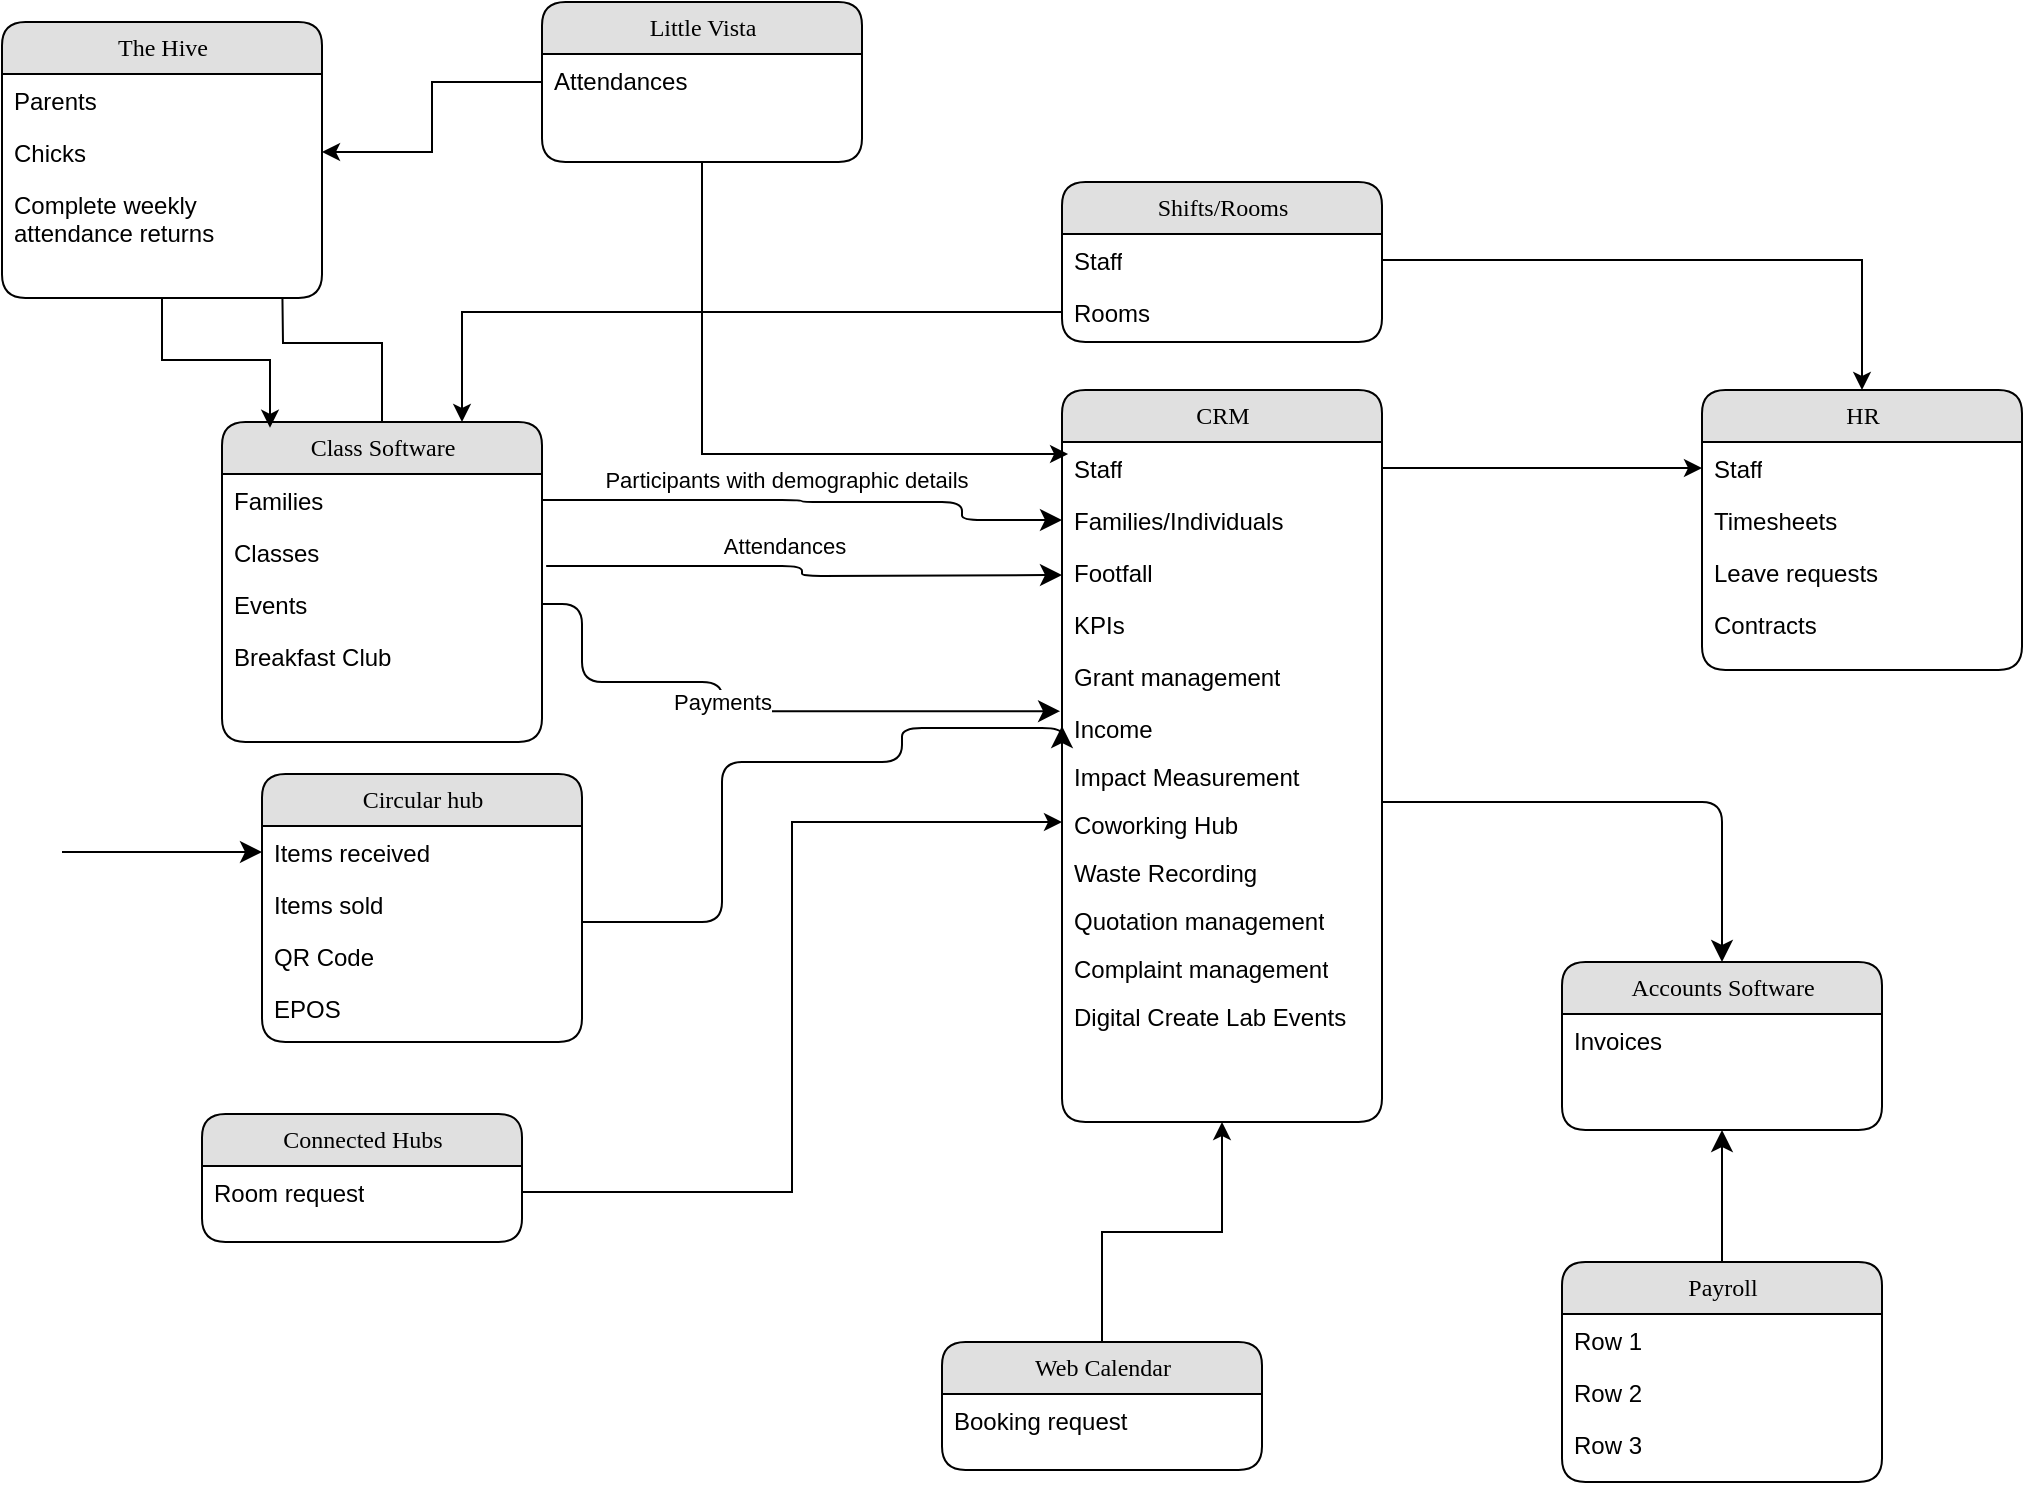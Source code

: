 <mxfile version="24.2.5" type="github">
  <diagram name="Page-1" id="5d7acffa-a066-3a61-03fe-96351882024d">
    <mxGraphModel dx="1434" dy="1588" grid="1" gridSize="10" guides="1" tooltips="1" connect="1" arrows="1" fold="1" page="1" pageScale="1" pageWidth="1100" pageHeight="850" background="#ffffff" math="0" shadow="0">
      <root>
        <mxCell id="0" />
        <mxCell id="1" parent="0" />
        <mxCell id="ErL-bR_JCzlSMhG34M6_-40" style="edgeStyle=orthogonalEdgeStyle;rounded=0;orthogonalLoop=1;jettySize=auto;html=1;" edge="1" parent="1" source="21ea969265ad0168-6">
          <mxGeometry relative="1" as="geometry">
            <mxPoint x="170" y="10" as="targetPoint" />
          </mxGeometry>
        </mxCell>
        <mxCell id="21ea969265ad0168-6" value="Class Software" style="swimlane;html=1;fontStyle=0;childLayout=stackLayout;horizontal=1;startSize=26;fillColor=#e0e0e0;horizontalStack=0;resizeParent=1;resizeLast=0;collapsible=1;marginBottom=0;swimlaneFillColor=#ffffff;align=center;rounded=1;shadow=0;comic=0;labelBackgroundColor=none;strokeWidth=1;fontFamily=Verdana;fontSize=12" parent="1" vertex="1">
          <mxGeometry x="140" y="90" width="160" height="160" as="geometry" />
        </mxCell>
        <mxCell id="21ea969265ad0168-7" value="Families" style="text;html=1;strokeColor=none;fillColor=none;spacingLeft=4;spacingRight=4;whiteSpace=wrap;overflow=hidden;rotatable=0;points=[[0,0.5],[1,0.5]];portConstraint=eastwest;" parent="21ea969265ad0168-6" vertex="1">
          <mxGeometry y="26" width="160" height="26" as="geometry" />
        </mxCell>
        <mxCell id="21ea969265ad0168-8" value="Classes" style="text;html=1;strokeColor=none;fillColor=none;spacingLeft=4;spacingRight=4;whiteSpace=wrap;overflow=hidden;rotatable=0;points=[[0,0.5],[1,0.5]];portConstraint=eastwest;" parent="21ea969265ad0168-6" vertex="1">
          <mxGeometry y="52" width="160" height="26" as="geometry" />
        </mxCell>
        <mxCell id="21ea969265ad0168-9" value="Events" style="text;html=1;strokeColor=none;fillColor=none;spacingLeft=4;spacingRight=4;whiteSpace=wrap;overflow=hidden;rotatable=0;points=[[0,0.5],[1,0.5]];portConstraint=eastwest;" parent="21ea969265ad0168-6" vertex="1">
          <mxGeometry y="78" width="160" height="26" as="geometry" />
        </mxCell>
        <mxCell id="ErL-bR_JCzlSMhG34M6_-34" value="Breakfast Club" style="text;html=1;strokeColor=none;fillColor=none;spacingLeft=4;spacingRight=4;whiteSpace=wrap;overflow=hidden;rotatable=0;points=[[0,0.5],[1,0.5]];portConstraint=eastwest;" vertex="1" parent="21ea969265ad0168-6">
          <mxGeometry y="104" width="160" height="26" as="geometry" />
        </mxCell>
        <mxCell id="21ea969265ad0168-10" value="CRM" style="swimlane;html=1;fontStyle=0;childLayout=stackLayout;horizontal=1;startSize=26;fillColor=#e0e0e0;horizontalStack=0;resizeParent=1;resizeLast=0;collapsible=1;marginBottom=0;swimlaneFillColor=#ffffff;align=center;rounded=1;shadow=0;comic=0;labelBackgroundColor=none;strokeWidth=1;fontFamily=Verdana;fontSize=12" parent="1" vertex="1">
          <mxGeometry x="560" y="74" width="160" height="366" as="geometry" />
        </mxCell>
        <mxCell id="ErL-bR_JCzlSMhG34M6_-11" value="Staff" style="text;html=1;strokeColor=none;fillColor=none;spacingLeft=4;spacingRight=4;whiteSpace=wrap;overflow=hidden;rotatable=0;points=[[0,0.5],[1,0.5]];portConstraint=eastwest;" vertex="1" parent="21ea969265ad0168-10">
          <mxGeometry y="26" width="160" height="26" as="geometry" />
        </mxCell>
        <mxCell id="21ea969265ad0168-11" value="Families/Individuals" style="text;html=1;strokeColor=none;fillColor=none;spacingLeft=4;spacingRight=4;whiteSpace=wrap;overflow=hidden;rotatable=0;points=[[0,0.5],[1,0.5]];portConstraint=eastwest;" parent="21ea969265ad0168-10" vertex="1">
          <mxGeometry y="52" width="160" height="26" as="geometry" />
        </mxCell>
        <mxCell id="21ea969265ad0168-12" value="Footfall" style="text;html=1;strokeColor=none;fillColor=none;spacingLeft=4;spacingRight=4;whiteSpace=wrap;overflow=hidden;rotatable=0;points=[[0,0.5],[1,0.5]];portConstraint=eastwest;" parent="21ea969265ad0168-10" vertex="1">
          <mxGeometry y="78" width="160" height="26" as="geometry" />
        </mxCell>
        <mxCell id="21ea969265ad0168-52" value="KPIs" style="text;html=1;strokeColor=none;fillColor=none;spacingLeft=4;spacingRight=4;whiteSpace=wrap;overflow=hidden;rotatable=0;points=[[0,0.5],[1,0.5]];portConstraint=eastwest;" parent="21ea969265ad0168-10" vertex="1">
          <mxGeometry y="104" width="160" height="26" as="geometry" />
        </mxCell>
        <mxCell id="ErL-bR_JCzlSMhG34M6_-6" value="Grant management" style="text;html=1;strokeColor=none;fillColor=none;spacingLeft=4;spacingRight=4;whiteSpace=wrap;overflow=hidden;rotatable=0;points=[[0,0.5],[1,0.5]];portConstraint=eastwest;" vertex="1" parent="21ea969265ad0168-10">
          <mxGeometry y="130" width="160" height="26" as="geometry" />
        </mxCell>
        <mxCell id="ErL-bR_JCzlSMhG34M6_-10" value="Income" style="text;html=1;strokeColor=none;fillColor=none;spacingLeft=4;spacingRight=4;whiteSpace=wrap;overflow=hidden;rotatable=0;points=[[0,0.5],[1,0.5]];portConstraint=eastwest;" vertex="1" parent="21ea969265ad0168-10">
          <mxGeometry y="156" width="160" height="24" as="geometry" />
        </mxCell>
        <mxCell id="ErL-bR_JCzlSMhG34M6_-22" value="Impact Measurement" style="text;html=1;strokeColor=none;fillColor=none;spacingLeft=4;spacingRight=4;whiteSpace=wrap;overflow=hidden;rotatable=0;points=[[0,0.5],[1,0.5]];portConstraint=eastwest;" vertex="1" parent="21ea969265ad0168-10">
          <mxGeometry y="180" width="160" height="24" as="geometry" />
        </mxCell>
        <mxCell id="ErL-bR_JCzlSMhG34M6_-32" value="Coworking Hub" style="text;html=1;strokeColor=none;fillColor=none;spacingLeft=4;spacingRight=4;whiteSpace=wrap;overflow=hidden;rotatable=0;points=[[0,0.5],[1,0.5]];portConstraint=eastwest;" vertex="1" parent="21ea969265ad0168-10">
          <mxGeometry y="204" width="160" height="24" as="geometry" />
        </mxCell>
        <mxCell id="ErL-bR_JCzlSMhG34M6_-35" value="Waste Recording" style="text;html=1;strokeColor=none;fillColor=none;spacingLeft=4;spacingRight=4;whiteSpace=wrap;overflow=hidden;rotatable=0;points=[[0,0.5],[1,0.5]];portConstraint=eastwest;" vertex="1" parent="21ea969265ad0168-10">
          <mxGeometry y="228" width="160" height="24" as="geometry" />
        </mxCell>
        <mxCell id="ErL-bR_JCzlSMhG34M6_-44" value="Quotation management" style="text;html=1;strokeColor=none;fillColor=none;spacingLeft=4;spacingRight=4;whiteSpace=wrap;overflow=hidden;rotatable=0;points=[[0,0.5],[1,0.5]];portConstraint=eastwest;" vertex="1" parent="21ea969265ad0168-10">
          <mxGeometry y="252" width="160" height="24" as="geometry" />
        </mxCell>
        <mxCell id="ErL-bR_JCzlSMhG34M6_-48" value="Complaint management" style="text;html=1;strokeColor=none;fillColor=none;spacingLeft=4;spacingRight=4;whiteSpace=wrap;overflow=hidden;rotatable=0;points=[[0,0.5],[1,0.5]];portConstraint=eastwest;" vertex="1" parent="21ea969265ad0168-10">
          <mxGeometry y="276" width="160" height="24" as="geometry" />
        </mxCell>
        <mxCell id="ErL-bR_JCzlSMhG34M6_-49" value="Digital Create Lab Events" style="text;html=1;strokeColor=none;fillColor=none;spacingLeft=4;spacingRight=4;whiteSpace=wrap;overflow=hidden;rotatable=0;points=[[0,0.5],[1,0.5]];portConstraint=eastwest;" vertex="1" parent="21ea969265ad0168-10">
          <mxGeometry y="300" width="160" height="24" as="geometry" />
        </mxCell>
        <mxCell id="21ea969265ad0168-14" value="Circular hub" style="swimlane;html=1;fontStyle=0;childLayout=stackLayout;horizontal=1;startSize=26;fillColor=#e0e0e0;horizontalStack=0;resizeParent=1;resizeLast=0;collapsible=1;marginBottom=0;swimlaneFillColor=#ffffff;align=center;rounded=1;shadow=0;comic=0;labelBackgroundColor=none;strokeWidth=1;fontFamily=Verdana;fontSize=12" parent="1" vertex="1">
          <mxGeometry x="160" y="266" width="160" height="134" as="geometry" />
        </mxCell>
        <mxCell id="21ea969265ad0168-15" value="Items received" style="text;html=1;strokeColor=none;fillColor=none;spacingLeft=4;spacingRight=4;whiteSpace=wrap;overflow=hidden;rotatable=0;points=[[0,0.5],[1,0.5]];portConstraint=eastwest;" parent="21ea969265ad0168-14" vertex="1">
          <mxGeometry y="26" width="160" height="26" as="geometry" />
        </mxCell>
        <mxCell id="21ea969265ad0168-16" value="Items sold" style="text;html=1;strokeColor=none;fillColor=none;spacingLeft=4;spacingRight=4;whiteSpace=wrap;overflow=hidden;rotatable=0;points=[[0,0.5],[1,0.5]];portConstraint=eastwest;" parent="21ea969265ad0168-14" vertex="1">
          <mxGeometry y="52" width="160" height="26" as="geometry" />
        </mxCell>
        <mxCell id="ErL-bR_JCzlSMhG34M6_-7" value="QR Code" style="text;html=1;strokeColor=none;fillColor=none;spacingLeft=4;spacingRight=4;whiteSpace=wrap;overflow=hidden;rotatable=0;points=[[0,0.5],[1,0.5]];portConstraint=eastwest;" vertex="1" parent="21ea969265ad0168-14">
          <mxGeometry y="78" width="160" height="26" as="geometry" />
        </mxCell>
        <mxCell id="ErL-bR_JCzlSMhG34M6_-9" value="EPOS" style="text;html=1;strokeColor=none;fillColor=none;spacingLeft=4;spacingRight=4;whiteSpace=wrap;overflow=hidden;rotatable=0;points=[[0,0.5],[1,0.5]];portConstraint=eastwest;" vertex="1" parent="21ea969265ad0168-14">
          <mxGeometry y="104" width="160" height="26" as="geometry" />
        </mxCell>
        <mxCell id="21ea969265ad0168-18" value="HR" style="swimlane;html=1;fontStyle=0;childLayout=stackLayout;horizontal=1;startSize=26;fillColor=#e0e0e0;horizontalStack=0;resizeParent=1;resizeLast=0;collapsible=1;marginBottom=0;swimlaneFillColor=#ffffff;align=center;rounded=1;shadow=0;comic=0;labelBackgroundColor=none;strokeWidth=1;fontFamily=Verdana;fontSize=12" parent="1" vertex="1">
          <mxGeometry x="880" y="74" width="160" height="140" as="geometry" />
        </mxCell>
        <mxCell id="21ea969265ad0168-19" value="Staff" style="text;html=1;strokeColor=none;fillColor=none;spacingLeft=4;spacingRight=4;whiteSpace=wrap;overflow=hidden;rotatable=0;points=[[0,0.5],[1,0.5]];portConstraint=eastwest;" parent="21ea969265ad0168-18" vertex="1">
          <mxGeometry y="26" width="160" height="26" as="geometry" />
        </mxCell>
        <mxCell id="21ea969265ad0168-20" value="Timesheets" style="text;html=1;strokeColor=none;fillColor=none;spacingLeft=4;spacingRight=4;whiteSpace=wrap;overflow=hidden;rotatable=0;points=[[0,0.5],[1,0.5]];portConstraint=eastwest;" parent="21ea969265ad0168-18" vertex="1">
          <mxGeometry y="52" width="160" height="26" as="geometry" />
        </mxCell>
        <mxCell id="21ea969265ad0168-51" value="Leave requests" style="text;html=1;strokeColor=none;fillColor=none;spacingLeft=4;spacingRight=4;whiteSpace=wrap;overflow=hidden;rotatable=0;points=[[0,0.5],[1,0.5]];portConstraint=eastwest;" parent="21ea969265ad0168-18" vertex="1">
          <mxGeometry y="78" width="160" height="26" as="geometry" />
        </mxCell>
        <mxCell id="21ea969265ad0168-21" value="Contracts" style="text;html=1;strokeColor=none;fillColor=none;spacingLeft=4;spacingRight=4;whiteSpace=wrap;overflow=hidden;rotatable=0;points=[[0,0.5],[1,0.5]];portConstraint=eastwest;" parent="21ea969265ad0168-18" vertex="1">
          <mxGeometry y="104" width="160" height="26" as="geometry" />
        </mxCell>
        <mxCell id="21ea969265ad0168-22" value="Accounts Software" style="swimlane;html=1;fontStyle=0;childLayout=stackLayout;horizontal=1;startSize=26;fillColor=#e0e0e0;horizontalStack=0;resizeParent=1;resizeLast=0;collapsible=1;marginBottom=0;swimlaneFillColor=#ffffff;align=center;rounded=1;shadow=0;comic=0;labelBackgroundColor=none;strokeWidth=1;fontFamily=Verdana;fontSize=12" parent="1" vertex="1">
          <mxGeometry x="810" y="360" width="160" height="84" as="geometry" />
        </mxCell>
        <mxCell id="21ea969265ad0168-23" value="Invoices" style="text;html=1;strokeColor=none;fillColor=none;spacingLeft=4;spacingRight=4;whiteSpace=wrap;overflow=hidden;rotatable=0;points=[[0,0.5],[1,0.5]];portConstraint=eastwest;" parent="21ea969265ad0168-22" vertex="1">
          <mxGeometry y="26" width="160" height="26" as="geometry" />
        </mxCell>
        <mxCell id="21ea969265ad0168-26" value="Payroll" style="swimlane;html=1;fontStyle=0;childLayout=stackLayout;horizontal=1;startSize=26;fillColor=#e0e0e0;horizontalStack=0;resizeParent=1;resizeLast=0;collapsible=1;marginBottom=0;swimlaneFillColor=#ffffff;align=center;rounded=1;shadow=0;comic=0;labelBackgroundColor=none;strokeWidth=1;fontFamily=Verdana;fontSize=12" parent="1" vertex="1">
          <mxGeometry x="810" y="510" width="160" height="110" as="geometry" />
        </mxCell>
        <mxCell id="21ea969265ad0168-27" value="Row 1" style="text;html=1;strokeColor=none;fillColor=none;spacingLeft=4;spacingRight=4;whiteSpace=wrap;overflow=hidden;rotatable=0;points=[[0,0.5],[1,0.5]];portConstraint=eastwest;" parent="21ea969265ad0168-26" vertex="1">
          <mxGeometry y="26" width="160" height="26" as="geometry" />
        </mxCell>
        <mxCell id="21ea969265ad0168-28" value="Row 2" style="text;html=1;strokeColor=none;fillColor=none;spacingLeft=4;spacingRight=4;whiteSpace=wrap;overflow=hidden;rotatable=0;points=[[0,0.5],[1,0.5]];portConstraint=eastwest;" parent="21ea969265ad0168-26" vertex="1">
          <mxGeometry y="52" width="160" height="26" as="geometry" />
        </mxCell>
        <mxCell id="21ea969265ad0168-29" value="Row 3" style="text;html=1;strokeColor=none;fillColor=none;spacingLeft=4;spacingRight=4;whiteSpace=wrap;overflow=hidden;rotatable=0;points=[[0,0.5],[1,0.5]];portConstraint=eastwest;" parent="21ea969265ad0168-26" vertex="1">
          <mxGeometry y="78" width="160" height="26" as="geometry" />
        </mxCell>
        <mxCell id="21ea969265ad0168-32" style="edgeStyle=none;html=1;labelBackgroundColor=none;startFill=0;startSize=8;endFill=1;endSize=8;fontFamily=Verdana;fontSize=12;entryX=0;entryY=0.5;entryDx=0;entryDy=0;" parent="1" target="21ea969265ad0168-15" edge="1">
          <mxGeometry relative="1" as="geometry">
            <mxPoint x="60" y="305" as="sourcePoint" />
          </mxGeometry>
        </mxCell>
        <mxCell id="21ea969265ad0168-35" style="edgeStyle=orthogonalEdgeStyle;html=1;labelBackgroundColor=none;startFill=0;startSize=8;endFill=1;endSize=8;fontFamily=Verdana;fontSize=12;entryX=0;entryY=0.5;entryDx=0;entryDy=0;" parent="1" source="21ea969265ad0168-14" target="ErL-bR_JCzlSMhG34M6_-10" edge="1">
          <mxGeometry relative="1" as="geometry">
            <Array as="points">
              <mxPoint x="390" y="340" />
              <mxPoint x="390" y="260" />
              <mxPoint x="480" y="260" />
              <mxPoint x="480" y="243" />
            </Array>
            <mxPoint x="480" y="270" as="targetPoint" />
          </mxGeometry>
        </mxCell>
        <mxCell id="21ea969265ad0168-37" style="edgeStyle=orthogonalEdgeStyle;html=1;labelBackgroundColor=none;startFill=0;startSize=8;endFill=1;endSize=8;fontFamily=Verdana;fontSize=12;" parent="1" source="21ea969265ad0168-26" target="21ea969265ad0168-22" edge="1">
          <mxGeometry relative="1" as="geometry" />
        </mxCell>
        <mxCell id="21ea969265ad0168-38" style="edgeStyle=orthogonalEdgeStyle;html=1;labelBackgroundColor=none;startFill=0;startSize=8;endFill=1;endSize=8;fontFamily=Verdana;fontSize=12;" parent="1" source="21ea969265ad0168-10" target="21ea969265ad0168-22" edge="1">
          <mxGeometry relative="1" as="geometry">
            <Array as="points">
              <mxPoint x="890" y="280" />
            </Array>
          </mxGeometry>
        </mxCell>
        <mxCell id="21ea969265ad0168-39" style="edgeStyle=orthogonalEdgeStyle;html=1;labelBackgroundColor=none;startFill=0;startSize=8;endFill=1;endSize=8;fontFamily=Verdana;fontSize=12;exitX=1;exitY=0.5;exitDx=0;exitDy=0;entryX=0;entryY=0.5;entryDx=0;entryDy=0;" parent="1" source="21ea969265ad0168-7" target="21ea969265ad0168-11" edge="1">
          <mxGeometry relative="1" as="geometry">
            <Array as="points">
              <mxPoint x="430" y="129" />
              <mxPoint x="430" y="130" />
              <mxPoint x="510" y="130" />
              <mxPoint x="510" y="139" />
            </Array>
            <mxPoint x="320" y="120" as="sourcePoint" />
            <mxPoint x="480" y="140" as="targetPoint" />
          </mxGeometry>
        </mxCell>
        <mxCell id="ErL-bR_JCzlSMhG34M6_-1" value="Participants with demographic details" style="edgeLabel;html=1;align=center;verticalAlign=middle;resizable=0;points=[];" vertex="1" connectable="0" parent="21ea969265ad0168-39">
          <mxGeometry x="-0.192" relative="1" as="geometry">
            <mxPoint x="13" y="-10" as="offset" />
          </mxGeometry>
        </mxCell>
        <mxCell id="21ea969265ad0168-41" style="edgeStyle=orthogonalEdgeStyle;html=1;exitX=1;exitY=0.5;labelBackgroundColor=none;startFill=0;startSize=8;endFill=1;endSize=8;fontFamily=Verdana;fontSize=12;exitDx=0;exitDy=0;entryX=-0.006;entryY=0.192;entryDx=0;entryDy=0;entryPerimeter=0;" parent="1" source="21ea969265ad0168-9" target="ErL-bR_JCzlSMhG34M6_-10" edge="1">
          <mxGeometry relative="1" as="geometry">
            <mxPoint x="-50" y="587.5" as="sourcePoint" />
            <mxPoint x="190" y="662.5" as="targetPoint" />
            <Array as="points">
              <mxPoint x="320" y="220" />
              <mxPoint x="390" y="220" />
              <mxPoint x="390" y="235" />
            </Array>
          </mxGeometry>
        </mxCell>
        <mxCell id="ErL-bR_JCzlSMhG34M6_-5" value="Payments" style="edgeLabel;html=1;align=center;verticalAlign=middle;resizable=0;points=[];" vertex="1" connectable="0" parent="21ea969265ad0168-41">
          <mxGeometry x="-0.111" relative="1" as="geometry">
            <mxPoint as="offset" />
          </mxGeometry>
        </mxCell>
        <mxCell id="ErL-bR_JCzlSMhG34M6_-2" style="edgeStyle=orthogonalEdgeStyle;html=1;entryX=0;entryY=0.5;labelBackgroundColor=none;startFill=0;startSize=8;endFill=1;endSize=8;fontFamily=Verdana;fontSize=12;exitX=1.013;exitY=0.769;exitDx=0;exitDy=0;exitPerimeter=0;" edge="1" parent="1" source="21ea969265ad0168-8">
          <mxGeometry relative="1" as="geometry">
            <Array as="points" />
            <mxPoint x="320" y="166.5" as="sourcePoint" />
            <mxPoint x="560" y="166.5" as="targetPoint" />
          </mxGeometry>
        </mxCell>
        <mxCell id="ErL-bR_JCzlSMhG34M6_-3" value="Attendances" style="edgeLabel;html=1;align=center;verticalAlign=middle;resizable=0;points=[];" vertex="1" connectable="0" parent="ErL-bR_JCzlSMhG34M6_-2">
          <mxGeometry x="-0.192" relative="1" as="geometry">
            <mxPoint x="13" y="-10" as="offset" />
          </mxGeometry>
        </mxCell>
        <mxCell id="ErL-bR_JCzlSMhG34M6_-13" style="edgeStyle=orthogonalEdgeStyle;rounded=0;orthogonalLoop=1;jettySize=auto;html=1;entryX=0;entryY=0.5;entryDx=0;entryDy=0;" edge="1" parent="1" source="ErL-bR_JCzlSMhG34M6_-11" target="21ea969265ad0168-19">
          <mxGeometry relative="1" as="geometry" />
        </mxCell>
        <mxCell id="ErL-bR_JCzlSMhG34M6_-14" value="Shifts/Rooms" style="swimlane;html=1;fontStyle=0;childLayout=stackLayout;horizontal=1;startSize=26;fillColor=#e0e0e0;horizontalStack=0;resizeParent=1;resizeLast=0;collapsible=1;marginBottom=0;swimlaneFillColor=#ffffff;align=center;rounded=1;shadow=0;comic=0;labelBackgroundColor=none;strokeWidth=1;fontFamily=Verdana;fontSize=12" vertex="1" parent="1">
          <mxGeometry x="560" y="-30" width="160" height="80" as="geometry" />
        </mxCell>
        <mxCell id="ErL-bR_JCzlSMhG34M6_-15" value="Staff" style="text;html=1;strokeColor=none;fillColor=none;spacingLeft=4;spacingRight=4;whiteSpace=wrap;overflow=hidden;rotatable=0;points=[[0,0.5],[1,0.5]];portConstraint=eastwest;" vertex="1" parent="ErL-bR_JCzlSMhG34M6_-14">
          <mxGeometry y="26" width="160" height="26" as="geometry" />
        </mxCell>
        <mxCell id="ErL-bR_JCzlSMhG34M6_-16" value="Rooms" style="text;html=1;strokeColor=none;fillColor=none;spacingLeft=4;spacingRight=4;whiteSpace=wrap;overflow=hidden;rotatable=0;points=[[0,0.5],[1,0.5]];portConstraint=eastwest;" vertex="1" parent="ErL-bR_JCzlSMhG34M6_-14">
          <mxGeometry y="52" width="160" height="26" as="geometry" />
        </mxCell>
        <mxCell id="ErL-bR_JCzlSMhG34M6_-20" style="edgeStyle=orthogonalEdgeStyle;rounded=0;orthogonalLoop=1;jettySize=auto;html=1;exitX=0;exitY=0.5;exitDx=0;exitDy=0;entryX=0.75;entryY=0;entryDx=0;entryDy=0;" edge="1" parent="1" source="ErL-bR_JCzlSMhG34M6_-16" target="21ea969265ad0168-6">
          <mxGeometry relative="1" as="geometry" />
        </mxCell>
        <mxCell id="ErL-bR_JCzlSMhG34M6_-21" style="edgeStyle=orthogonalEdgeStyle;rounded=0;orthogonalLoop=1;jettySize=auto;html=1;exitX=1;exitY=0.5;exitDx=0;exitDy=0;" edge="1" parent="1" source="ErL-bR_JCzlSMhG34M6_-15" target="21ea969265ad0168-18">
          <mxGeometry relative="1" as="geometry" />
        </mxCell>
        <mxCell id="ErL-bR_JCzlSMhG34M6_-23" value="The Hive" style="swimlane;html=1;fontStyle=0;childLayout=stackLayout;horizontal=1;startSize=26;fillColor=#e0e0e0;horizontalStack=0;resizeParent=1;resizeLast=0;collapsible=1;marginBottom=0;swimlaneFillColor=#ffffff;align=center;rounded=1;shadow=0;comic=0;labelBackgroundColor=none;strokeWidth=1;fontFamily=Verdana;fontSize=12" vertex="1" parent="1">
          <mxGeometry x="30" y="-110" width="160" height="138" as="geometry" />
        </mxCell>
        <mxCell id="ErL-bR_JCzlSMhG34M6_-24" value="Parents" style="text;html=1;strokeColor=none;fillColor=none;spacingLeft=4;spacingRight=4;whiteSpace=wrap;overflow=hidden;rotatable=0;points=[[0,0.5],[1,0.5]];portConstraint=eastwest;" vertex="1" parent="ErL-bR_JCzlSMhG34M6_-23">
          <mxGeometry y="26" width="160" height="26" as="geometry" />
        </mxCell>
        <mxCell id="ErL-bR_JCzlSMhG34M6_-25" value="Chicks" style="text;html=1;strokeColor=none;fillColor=none;spacingLeft=4;spacingRight=4;whiteSpace=wrap;overflow=hidden;rotatable=0;points=[[0,0.5],[1,0.5]];portConstraint=eastwest;" vertex="1" parent="ErL-bR_JCzlSMhG34M6_-23">
          <mxGeometry y="52" width="160" height="26" as="geometry" />
        </mxCell>
        <mxCell id="ErL-bR_JCzlSMhG34M6_-37" value="Complete weekly attendance returns" style="text;html=1;strokeColor=none;fillColor=none;spacingLeft=4;spacingRight=4;whiteSpace=wrap;overflow=hidden;rotatable=0;points=[[0,0.5],[1,0.5]];portConstraint=eastwest;" vertex="1" parent="ErL-bR_JCzlSMhG34M6_-23">
          <mxGeometry y="78" width="160" height="34" as="geometry" />
        </mxCell>
        <mxCell id="ErL-bR_JCzlSMhG34M6_-26" style="edgeStyle=orthogonalEdgeStyle;rounded=0;orthogonalLoop=1;jettySize=auto;html=1;entryX=0.15;entryY=0.018;entryDx=0;entryDy=0;entryPerimeter=0;" edge="1" parent="1" source="ErL-bR_JCzlSMhG34M6_-23" target="21ea969265ad0168-6">
          <mxGeometry relative="1" as="geometry" />
        </mxCell>
        <mxCell id="ErL-bR_JCzlSMhG34M6_-27" value="Connected Hubs" style="swimlane;html=1;fontStyle=0;childLayout=stackLayout;horizontal=1;startSize=26;fillColor=#e0e0e0;horizontalStack=0;resizeParent=1;resizeLast=0;collapsible=1;marginBottom=0;swimlaneFillColor=#ffffff;align=center;rounded=1;shadow=0;comic=0;labelBackgroundColor=none;strokeWidth=1;fontFamily=Verdana;fontSize=12" vertex="1" parent="1">
          <mxGeometry x="130" y="436" width="160" height="64" as="geometry" />
        </mxCell>
        <mxCell id="ErL-bR_JCzlSMhG34M6_-28" value="Room request" style="text;html=1;strokeColor=none;fillColor=none;spacingLeft=4;spacingRight=4;whiteSpace=wrap;overflow=hidden;rotatable=0;points=[[0,0.5],[1,0.5]];portConstraint=eastwest;" vertex="1" parent="ErL-bR_JCzlSMhG34M6_-27">
          <mxGeometry y="26" width="160" height="26" as="geometry" />
        </mxCell>
        <mxCell id="ErL-bR_JCzlSMhG34M6_-33" style="edgeStyle=orthogonalEdgeStyle;rounded=0;orthogonalLoop=1;jettySize=auto;html=1;entryX=0;entryY=0.5;entryDx=0;entryDy=0;" edge="1" parent="1" source="ErL-bR_JCzlSMhG34M6_-28" target="ErL-bR_JCzlSMhG34M6_-32">
          <mxGeometry relative="1" as="geometry" />
        </mxCell>
        <mxCell id="ErL-bR_JCzlSMhG34M6_-41" style="edgeStyle=orthogonalEdgeStyle;rounded=0;orthogonalLoop=1;jettySize=auto;html=1;entryX=1;entryY=0.5;entryDx=0;entryDy=0;" edge="1" parent="1" source="ErL-bR_JCzlSMhG34M6_-36" target="ErL-bR_JCzlSMhG34M6_-25">
          <mxGeometry relative="1" as="geometry" />
        </mxCell>
        <mxCell id="ErL-bR_JCzlSMhG34M6_-36" value="Little Vista" style="swimlane;html=1;fontStyle=0;childLayout=stackLayout;horizontal=1;startSize=26;fillColor=#e0e0e0;horizontalStack=0;resizeParent=1;resizeLast=0;collapsible=1;marginBottom=0;swimlaneFillColor=#ffffff;align=center;rounded=1;shadow=0;comic=0;labelBackgroundColor=none;strokeWidth=1;fontFamily=Verdana;fontSize=12" vertex="1" parent="1">
          <mxGeometry x="300" y="-120" width="160" height="80" as="geometry" />
        </mxCell>
        <mxCell id="ErL-bR_JCzlSMhG34M6_-43" value="Attendances" style="text;html=1;strokeColor=none;fillColor=none;spacingLeft=4;spacingRight=4;whiteSpace=wrap;overflow=hidden;rotatable=0;points=[[0,0.5],[1,0.5]];portConstraint=eastwest;" vertex="1" parent="ErL-bR_JCzlSMhG34M6_-36">
          <mxGeometry y="26" width="160" height="26" as="geometry" />
        </mxCell>
        <mxCell id="ErL-bR_JCzlSMhG34M6_-42" style="edgeStyle=orthogonalEdgeStyle;rounded=0;orthogonalLoop=1;jettySize=auto;html=1;entryX=0.019;entryY=0.231;entryDx=0;entryDy=0;entryPerimeter=0;" edge="1" parent="1" source="ErL-bR_JCzlSMhG34M6_-36" target="ErL-bR_JCzlSMhG34M6_-11">
          <mxGeometry relative="1" as="geometry" />
        </mxCell>
        <mxCell id="ErL-bR_JCzlSMhG34M6_-45" value="Web Calendar" style="swimlane;html=1;fontStyle=0;childLayout=stackLayout;horizontal=1;startSize=26;fillColor=#e0e0e0;horizontalStack=0;resizeParent=1;resizeLast=0;collapsible=1;marginBottom=0;swimlaneFillColor=#ffffff;align=center;rounded=1;shadow=0;comic=0;labelBackgroundColor=none;strokeWidth=1;fontFamily=Verdana;fontSize=12" vertex="1" parent="1">
          <mxGeometry x="500" y="550" width="160" height="64" as="geometry" />
        </mxCell>
        <mxCell id="ErL-bR_JCzlSMhG34M6_-46" value="Booking request" style="text;html=1;strokeColor=none;fillColor=none;spacingLeft=4;spacingRight=4;whiteSpace=wrap;overflow=hidden;rotatable=0;points=[[0,0.5],[1,0.5]];portConstraint=eastwest;" vertex="1" parent="ErL-bR_JCzlSMhG34M6_-45">
          <mxGeometry y="26" width="160" height="26" as="geometry" />
        </mxCell>
        <mxCell id="ErL-bR_JCzlSMhG34M6_-47" style="edgeStyle=orthogonalEdgeStyle;rounded=0;orthogonalLoop=1;jettySize=auto;html=1;entryX=0.5;entryY=1;entryDx=0;entryDy=0;" edge="1" parent="1" source="ErL-bR_JCzlSMhG34M6_-45" target="21ea969265ad0168-10">
          <mxGeometry relative="1" as="geometry">
            <mxPoint x="650" y="390" as="targetPoint" />
          </mxGeometry>
        </mxCell>
      </root>
    </mxGraphModel>
  </diagram>
</mxfile>

